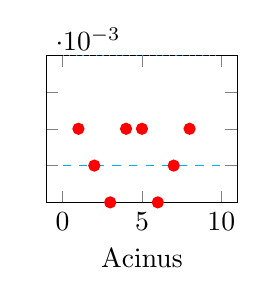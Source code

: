 \begin{tikzpicture}

\begin{axis}[
	width=0.33*\linewidth,
	xlabel={Acinus},
	%ylabel={Volume [\si{\centi\meter\cubed}]},
	ymin=0, ymax=0.004,
	yticklabel=\empty
	]
\addplot [red,only marks]
	coordinates {
		(1,0.002)
		(2,0.001)
		(3,0.0)
		(4,0.002)
		(5,0.002)
		(6,0.0)
		(7,0.001)
		(8,0.002) 
	};
\addplot [cyan, dashed]
	coordinates {
		(0,0.001) (10,0.001) 
	};
\addplot [cyan, dotted]
	coordinates {
		(0,0.004) (10,0.004) 
	};
\addplot [cyan, dotted]
	coordinates {
		(0,-0.001) (10,-0.001) 
	};

\end{axis}

\end{tikzpicture}